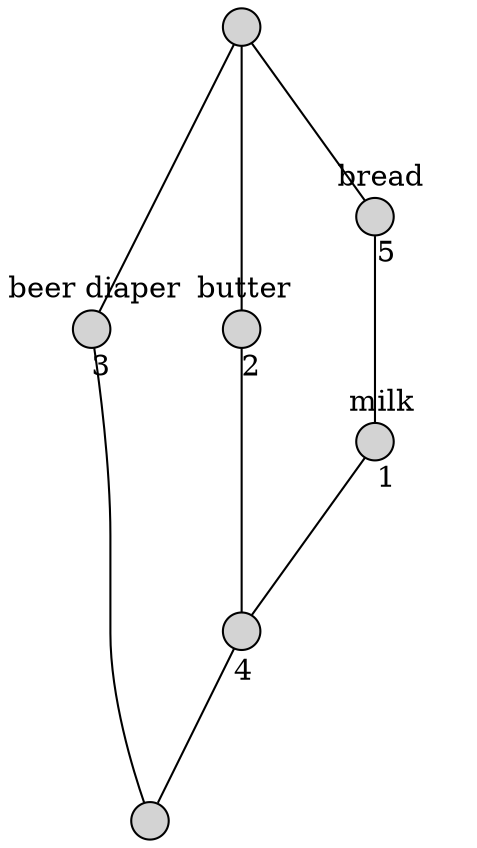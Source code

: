 // <Lattice object of 2 atoms 7 concepts 3 coatoms at 0x13bbbdc7310>
digraph Lattice {
	node [label="" shape=circle style=filled width=.25]
	edge [dir=none labeldistance=1.5 minlen=2]
	c0
	c1
	c1 -> c1 [color=transparent headlabel=3 labelangle=270]
	c1 -> c1 [color=transparent labelangle=90 taillabel="beer diaper"]
	c1 -> c0
	c2
	c2 -> c2 [color=transparent headlabel=4 labelangle=270]
	c2 -> c0
	c3
	c3 -> c3 [color=transparent headlabel=1 labelangle=270]
	c3 -> c3 [color=transparent labelangle=90 taillabel=milk]
	c3 -> c2
	c4
	c4 -> c4 [color=transparent headlabel=2 labelangle=270]
	c4 -> c4 [color=transparent labelangle=90 taillabel=butter]
	c4 -> c2
	c5
	c5 -> c5 [color=transparent headlabel=5 labelangle=270]
	c5 -> c5 [color=transparent labelangle=90 taillabel=bread]
	c5 -> c3
	c6
	c6 -> c1
	c6 -> c4
	c6 -> c5
}
